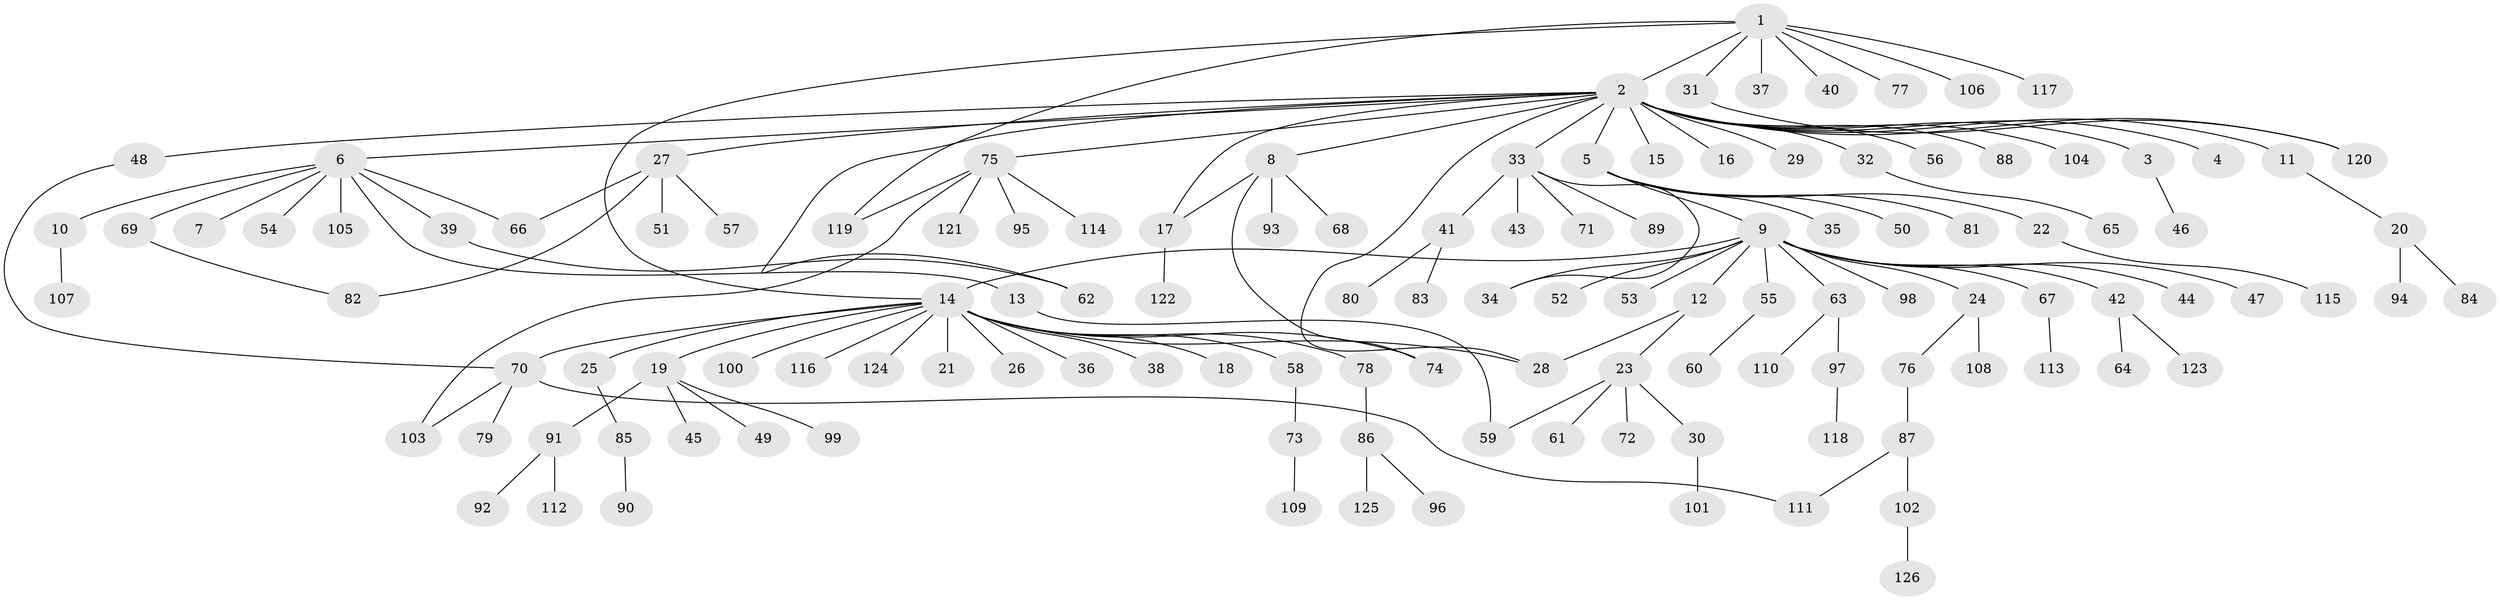 // coarse degree distribution, {8: 0.020618556701030927, 22: 0.010309278350515464, 1: 0.6082474226804123, 5: 0.05154639175257732, 4: 0.030927835051546393, 15: 0.010309278350515464, 2: 0.1958762886597938, 3: 0.061855670103092786, 17: 0.010309278350515464}
// Generated by graph-tools (version 1.1) at 2025/51/02/27/25 19:51:55]
// undirected, 126 vertices, 140 edges
graph export_dot {
graph [start="1"]
  node [color=gray90,style=filled];
  1;
  2;
  3;
  4;
  5;
  6;
  7;
  8;
  9;
  10;
  11;
  12;
  13;
  14;
  15;
  16;
  17;
  18;
  19;
  20;
  21;
  22;
  23;
  24;
  25;
  26;
  27;
  28;
  29;
  30;
  31;
  32;
  33;
  34;
  35;
  36;
  37;
  38;
  39;
  40;
  41;
  42;
  43;
  44;
  45;
  46;
  47;
  48;
  49;
  50;
  51;
  52;
  53;
  54;
  55;
  56;
  57;
  58;
  59;
  60;
  61;
  62;
  63;
  64;
  65;
  66;
  67;
  68;
  69;
  70;
  71;
  72;
  73;
  74;
  75;
  76;
  77;
  78;
  79;
  80;
  81;
  82;
  83;
  84;
  85;
  86;
  87;
  88;
  89;
  90;
  91;
  92;
  93;
  94;
  95;
  96;
  97;
  98;
  99;
  100;
  101;
  102;
  103;
  104;
  105;
  106;
  107;
  108;
  109;
  110;
  111;
  112;
  113;
  114;
  115;
  116;
  117;
  118;
  119;
  120;
  121;
  122;
  123;
  124;
  125;
  126;
  1 -- 2;
  1 -- 14;
  1 -- 31;
  1 -- 37;
  1 -- 40;
  1 -- 77;
  1 -- 106;
  1 -- 117;
  1 -- 119;
  2 -- 3;
  2 -- 4;
  2 -- 5;
  2 -- 6;
  2 -- 8;
  2 -- 11;
  2 -- 15;
  2 -- 16;
  2 -- 17;
  2 -- 27;
  2 -- 28;
  2 -- 29;
  2 -- 32;
  2 -- 33;
  2 -- 48;
  2 -- 56;
  2 -- 62;
  2 -- 75;
  2 -- 88;
  2 -- 104;
  2 -- 120;
  3 -- 46;
  5 -- 9;
  5 -- 22;
  5 -- 35;
  5 -- 50;
  5 -- 81;
  6 -- 7;
  6 -- 10;
  6 -- 13;
  6 -- 39;
  6 -- 54;
  6 -- 66;
  6 -- 69;
  6 -- 105;
  8 -- 17;
  8 -- 68;
  8 -- 74;
  8 -- 93;
  9 -- 12;
  9 -- 14;
  9 -- 24;
  9 -- 34;
  9 -- 42;
  9 -- 44;
  9 -- 47;
  9 -- 52;
  9 -- 53;
  9 -- 55;
  9 -- 63;
  9 -- 67;
  9 -- 98;
  10 -- 107;
  11 -- 20;
  12 -- 23;
  12 -- 28;
  13 -- 59;
  14 -- 18;
  14 -- 19;
  14 -- 21;
  14 -- 25;
  14 -- 26;
  14 -- 28;
  14 -- 36;
  14 -- 38;
  14 -- 58;
  14 -- 70;
  14 -- 74;
  14 -- 78;
  14 -- 100;
  14 -- 116;
  14 -- 124;
  17 -- 122;
  19 -- 45;
  19 -- 49;
  19 -- 91;
  19 -- 99;
  20 -- 84;
  20 -- 94;
  22 -- 115;
  23 -- 30;
  23 -- 59;
  23 -- 61;
  23 -- 72;
  24 -- 76;
  24 -- 108;
  25 -- 85;
  27 -- 51;
  27 -- 57;
  27 -- 66;
  27 -- 82;
  30 -- 101;
  31 -- 120;
  32 -- 65;
  33 -- 34;
  33 -- 41;
  33 -- 43;
  33 -- 71;
  33 -- 89;
  39 -- 62;
  41 -- 80;
  41 -- 83;
  42 -- 64;
  42 -- 123;
  48 -- 70;
  55 -- 60;
  58 -- 73;
  63 -- 97;
  63 -- 110;
  67 -- 113;
  69 -- 82;
  70 -- 79;
  70 -- 103;
  70 -- 111;
  73 -- 109;
  75 -- 95;
  75 -- 103;
  75 -- 114;
  75 -- 119;
  75 -- 121;
  76 -- 87;
  78 -- 86;
  85 -- 90;
  86 -- 96;
  86 -- 125;
  87 -- 102;
  87 -- 111;
  91 -- 92;
  91 -- 112;
  97 -- 118;
  102 -- 126;
}
